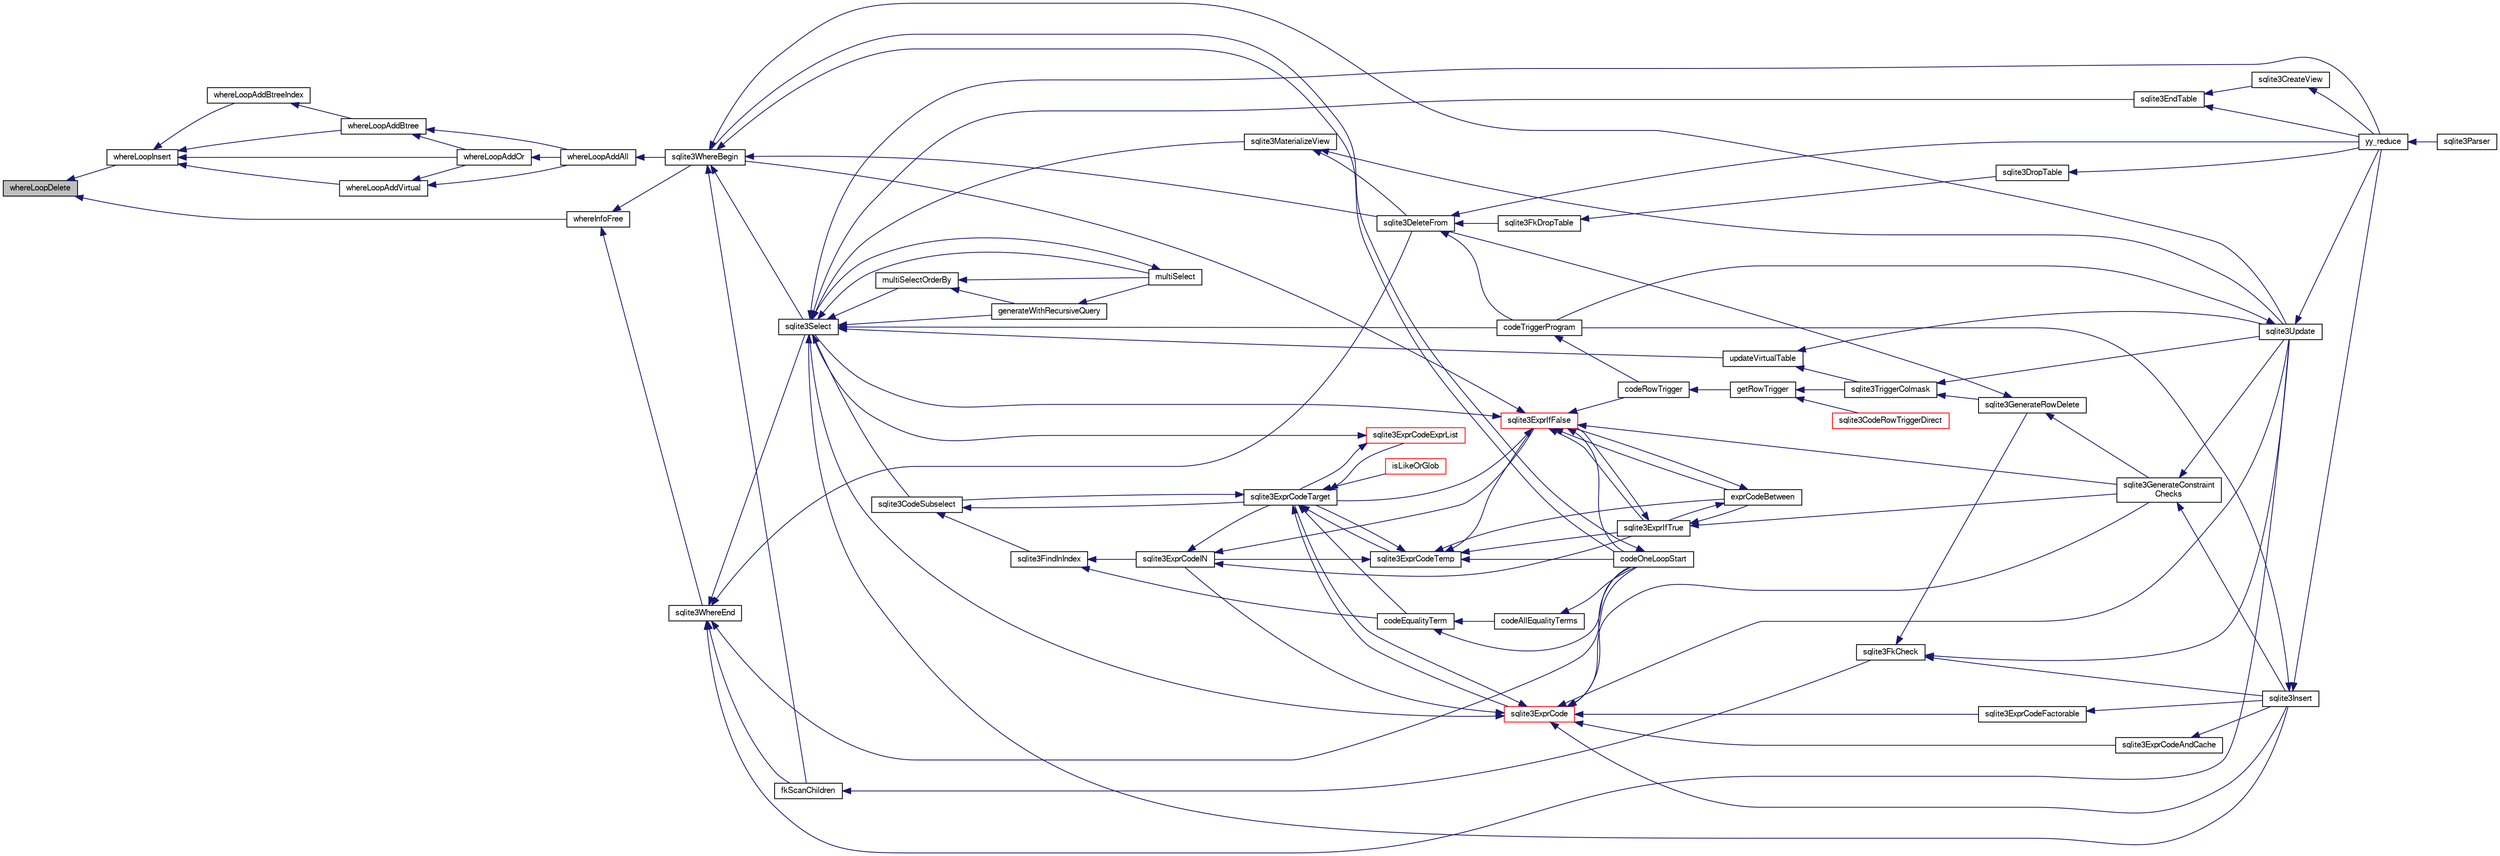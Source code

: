 digraph "whereLoopDelete"
{
  edge [fontname="FreeSans",fontsize="10",labelfontname="FreeSans",labelfontsize="10"];
  node [fontname="FreeSans",fontsize="10",shape=record];
  rankdir="LR";
  Node914541 [label="whereLoopDelete",height=0.2,width=0.4,color="black", fillcolor="grey75", style="filled", fontcolor="black"];
  Node914541 -> Node914542 [dir="back",color="midnightblue",fontsize="10",style="solid",fontname="FreeSans"];
  Node914542 [label="whereInfoFree",height=0.2,width=0.4,color="black", fillcolor="white", style="filled",URL="$sqlite3_8c.html#a4838f169cd94b3192f9a49558dca6ae0"];
  Node914542 -> Node914543 [dir="back",color="midnightblue",fontsize="10",style="solid",fontname="FreeSans"];
  Node914543 [label="sqlite3WhereBegin",height=0.2,width=0.4,color="black", fillcolor="white", style="filled",URL="$sqlite3_8c.html#acad049f5c9a96a8118cffd5e5ce89f7c"];
  Node914543 -> Node914544 [dir="back",color="midnightblue",fontsize="10",style="solid",fontname="FreeSans"];
  Node914544 [label="sqlite3DeleteFrom",height=0.2,width=0.4,color="black", fillcolor="white", style="filled",URL="$sqlite3_8c.html#ab9b4b45349188b49eabb23f94608a091"];
  Node914544 -> Node914545 [dir="back",color="midnightblue",fontsize="10",style="solid",fontname="FreeSans"];
  Node914545 [label="sqlite3FkDropTable",height=0.2,width=0.4,color="black", fillcolor="white", style="filled",URL="$sqlite3_8c.html#a1218c6fc74e89152ceaa4760e82f5ef9"];
  Node914545 -> Node914546 [dir="back",color="midnightblue",fontsize="10",style="solid",fontname="FreeSans"];
  Node914546 [label="sqlite3DropTable",height=0.2,width=0.4,color="black", fillcolor="white", style="filled",URL="$sqlite3_8c.html#a5534f77364b5568783c0e50db3c9defb"];
  Node914546 -> Node914547 [dir="back",color="midnightblue",fontsize="10",style="solid",fontname="FreeSans"];
  Node914547 [label="yy_reduce",height=0.2,width=0.4,color="black", fillcolor="white", style="filled",URL="$sqlite3_8c.html#a7c419a9b25711c666a9a2449ef377f14"];
  Node914547 -> Node914548 [dir="back",color="midnightblue",fontsize="10",style="solid",fontname="FreeSans"];
  Node914548 [label="sqlite3Parser",height=0.2,width=0.4,color="black", fillcolor="white", style="filled",URL="$sqlite3_8c.html#a0327d71a5fabe0b6a343d78a2602e72a"];
  Node914544 -> Node914549 [dir="back",color="midnightblue",fontsize="10",style="solid",fontname="FreeSans"];
  Node914549 [label="codeTriggerProgram",height=0.2,width=0.4,color="black", fillcolor="white", style="filled",URL="$sqlite3_8c.html#a120801f59d9281d201d2ff4b2606836e"];
  Node914549 -> Node914550 [dir="back",color="midnightblue",fontsize="10",style="solid",fontname="FreeSans"];
  Node914550 [label="codeRowTrigger",height=0.2,width=0.4,color="black", fillcolor="white", style="filled",URL="$sqlite3_8c.html#a463cea5aaaf388b560b206570a0022fc"];
  Node914550 -> Node914551 [dir="back",color="midnightblue",fontsize="10",style="solid",fontname="FreeSans"];
  Node914551 [label="getRowTrigger",height=0.2,width=0.4,color="black", fillcolor="white", style="filled",URL="$sqlite3_8c.html#a69626ef20b540d1a2b19cf56f3f45689"];
  Node914551 -> Node914552 [dir="back",color="midnightblue",fontsize="10",style="solid",fontname="FreeSans"];
  Node914552 [label="sqlite3CodeRowTriggerDirect",height=0.2,width=0.4,color="red", fillcolor="white", style="filled",URL="$sqlite3_8c.html#ad92829f9001bcf89a0299dad5a48acd4"];
  Node914551 -> Node914559 [dir="back",color="midnightblue",fontsize="10",style="solid",fontname="FreeSans"];
  Node914559 [label="sqlite3TriggerColmask",height=0.2,width=0.4,color="black", fillcolor="white", style="filled",URL="$sqlite3_8c.html#acace8e99e37ae5e84ea03c65e820c540"];
  Node914559 -> Node914554 [dir="back",color="midnightblue",fontsize="10",style="solid",fontname="FreeSans"];
  Node914554 [label="sqlite3GenerateRowDelete",height=0.2,width=0.4,color="black", fillcolor="white", style="filled",URL="$sqlite3_8c.html#a2c76cbf3027fc18fdbb8cb4cd96b77d9"];
  Node914554 -> Node914544 [dir="back",color="midnightblue",fontsize="10",style="solid",fontname="FreeSans"];
  Node914554 -> Node914555 [dir="back",color="midnightblue",fontsize="10",style="solid",fontname="FreeSans"];
  Node914555 [label="sqlite3GenerateConstraint\lChecks",height=0.2,width=0.4,color="black", fillcolor="white", style="filled",URL="$sqlite3_8c.html#aef639c1e6a0c0a67ca6e7690ad931bd2"];
  Node914555 -> Node914556 [dir="back",color="midnightblue",fontsize="10",style="solid",fontname="FreeSans"];
  Node914556 [label="sqlite3Insert",height=0.2,width=0.4,color="black", fillcolor="white", style="filled",URL="$sqlite3_8c.html#a5b17c9c2000bae6bdff8e6be48d7dc2b"];
  Node914556 -> Node914549 [dir="back",color="midnightblue",fontsize="10",style="solid",fontname="FreeSans"];
  Node914556 -> Node914547 [dir="back",color="midnightblue",fontsize="10",style="solid",fontname="FreeSans"];
  Node914555 -> Node914557 [dir="back",color="midnightblue",fontsize="10",style="solid",fontname="FreeSans"];
  Node914557 [label="sqlite3Update",height=0.2,width=0.4,color="black", fillcolor="white", style="filled",URL="$sqlite3_8c.html#ac5aa67c46e8cc8174566fabe6809fafa"];
  Node914557 -> Node914549 [dir="back",color="midnightblue",fontsize="10",style="solid",fontname="FreeSans"];
  Node914557 -> Node914547 [dir="back",color="midnightblue",fontsize="10",style="solid",fontname="FreeSans"];
  Node914559 -> Node914557 [dir="back",color="midnightblue",fontsize="10",style="solid",fontname="FreeSans"];
  Node914544 -> Node914547 [dir="back",color="midnightblue",fontsize="10",style="solid",fontname="FreeSans"];
  Node914543 -> Node914560 [dir="back",color="midnightblue",fontsize="10",style="solid",fontname="FreeSans"];
  Node914560 [label="fkScanChildren",height=0.2,width=0.4,color="black", fillcolor="white", style="filled",URL="$sqlite3_8c.html#a67c9dcb484336b3155e7a82a037d4691"];
  Node914560 -> Node914561 [dir="back",color="midnightblue",fontsize="10",style="solid",fontname="FreeSans"];
  Node914561 [label="sqlite3FkCheck",height=0.2,width=0.4,color="black", fillcolor="white", style="filled",URL="$sqlite3_8c.html#aa38fb76c7d6f48f19772877a41703b92"];
  Node914561 -> Node914554 [dir="back",color="midnightblue",fontsize="10",style="solid",fontname="FreeSans"];
  Node914561 -> Node914556 [dir="back",color="midnightblue",fontsize="10",style="solid",fontname="FreeSans"];
  Node914561 -> Node914557 [dir="back",color="midnightblue",fontsize="10",style="solid",fontname="FreeSans"];
  Node914543 -> Node914562 [dir="back",color="midnightblue",fontsize="10",style="solid",fontname="FreeSans"];
  Node914562 [label="sqlite3Select",height=0.2,width=0.4,color="black", fillcolor="white", style="filled",URL="$sqlite3_8c.html#a2465ee8c956209ba4b272477b7c21a45"];
  Node914562 -> Node914563 [dir="back",color="midnightblue",fontsize="10",style="solid",fontname="FreeSans"];
  Node914563 [label="sqlite3CodeSubselect",height=0.2,width=0.4,color="black", fillcolor="white", style="filled",URL="$sqlite3_8c.html#aa69b46d2204a1d1b110107a1be12ee0c"];
  Node914563 -> Node914564 [dir="back",color="midnightblue",fontsize="10",style="solid",fontname="FreeSans"];
  Node914564 [label="sqlite3FindInIndex",height=0.2,width=0.4,color="black", fillcolor="white", style="filled",URL="$sqlite3_8c.html#af7d8c56ab0231f44bb5f87b3fafeffb2"];
  Node914564 -> Node914565 [dir="back",color="midnightblue",fontsize="10",style="solid",fontname="FreeSans"];
  Node914565 [label="sqlite3ExprCodeIN",height=0.2,width=0.4,color="black", fillcolor="white", style="filled",URL="$sqlite3_8c.html#ad9cf4f5b5ffb90c24a4a0900c8626193"];
  Node914565 -> Node914566 [dir="back",color="midnightblue",fontsize="10",style="solid",fontname="FreeSans"];
  Node914566 [label="sqlite3ExprCodeTarget",height=0.2,width=0.4,color="black", fillcolor="white", style="filled",URL="$sqlite3_8c.html#a4f308397a0a3ed299ed31aaa1ae2a293"];
  Node914566 -> Node914563 [dir="back",color="midnightblue",fontsize="10",style="solid",fontname="FreeSans"];
  Node914566 -> Node914567 [dir="back",color="midnightblue",fontsize="10",style="solid",fontname="FreeSans"];
  Node914567 [label="sqlite3ExprCodeTemp",height=0.2,width=0.4,color="black", fillcolor="white", style="filled",URL="$sqlite3_8c.html#a3bc5c1ccb3c5851847e2aeb4a84ae1fc"];
  Node914567 -> Node914565 [dir="back",color="midnightblue",fontsize="10",style="solid",fontname="FreeSans"];
  Node914567 -> Node914566 [dir="back",color="midnightblue",fontsize="10",style="solid",fontname="FreeSans"];
  Node914567 -> Node914568 [dir="back",color="midnightblue",fontsize="10",style="solid",fontname="FreeSans"];
  Node914568 [label="exprCodeBetween",height=0.2,width=0.4,color="black", fillcolor="white", style="filled",URL="$sqlite3_8c.html#abd053493214542bca8f406f42145d173"];
  Node914568 -> Node914569 [dir="back",color="midnightblue",fontsize="10",style="solid",fontname="FreeSans"];
  Node914569 [label="sqlite3ExprIfTrue",height=0.2,width=0.4,color="black", fillcolor="white", style="filled",URL="$sqlite3_8c.html#ad93a55237c23e1b743ab1f59df1a1444"];
  Node914569 -> Node914568 [dir="back",color="midnightblue",fontsize="10",style="solid",fontname="FreeSans"];
  Node914569 -> Node914570 [dir="back",color="midnightblue",fontsize="10",style="solid",fontname="FreeSans"];
  Node914570 [label="sqlite3ExprIfFalse",height=0.2,width=0.4,color="red", fillcolor="white", style="filled",URL="$sqlite3_8c.html#af97ecccb5d56e321e118414b08f65b71"];
  Node914570 -> Node914566 [dir="back",color="midnightblue",fontsize="10",style="solid",fontname="FreeSans"];
  Node914570 -> Node914568 [dir="back",color="midnightblue",fontsize="10",style="solid",fontname="FreeSans"];
  Node914570 -> Node914569 [dir="back",color="midnightblue",fontsize="10",style="solid",fontname="FreeSans"];
  Node914570 -> Node914555 [dir="back",color="midnightblue",fontsize="10",style="solid",fontname="FreeSans"];
  Node914570 -> Node914562 [dir="back",color="midnightblue",fontsize="10",style="solid",fontname="FreeSans"];
  Node914570 -> Node914550 [dir="back",color="midnightblue",fontsize="10",style="solid",fontname="FreeSans"];
  Node914570 -> Node914584 [dir="back",color="midnightblue",fontsize="10",style="solid",fontname="FreeSans"];
  Node914584 [label="codeOneLoopStart",height=0.2,width=0.4,color="black", fillcolor="white", style="filled",URL="$sqlite3_8c.html#aa868875120b151c169cc79139ed6e008"];
  Node914584 -> Node914543 [dir="back",color="midnightblue",fontsize="10",style="solid",fontname="FreeSans"];
  Node914570 -> Node914543 [dir="back",color="midnightblue",fontsize="10",style="solid",fontname="FreeSans"];
  Node914569 -> Node914555 [dir="back",color="midnightblue",fontsize="10",style="solid",fontname="FreeSans"];
  Node914568 -> Node914570 [dir="back",color="midnightblue",fontsize="10",style="solid",fontname="FreeSans"];
  Node914567 -> Node914569 [dir="back",color="midnightblue",fontsize="10",style="solid",fontname="FreeSans"];
  Node914567 -> Node914570 [dir="back",color="midnightblue",fontsize="10",style="solid",fontname="FreeSans"];
  Node914567 -> Node914584 [dir="back",color="midnightblue",fontsize="10",style="solid",fontname="FreeSans"];
  Node914566 -> Node914585 [dir="back",color="midnightblue",fontsize="10",style="solid",fontname="FreeSans"];
  Node914585 [label="sqlite3ExprCode",height=0.2,width=0.4,color="red", fillcolor="white", style="filled",URL="$sqlite3_8c.html#a75f270fb0b111b86924cca4ea507b417"];
  Node914585 -> Node914565 [dir="back",color="midnightblue",fontsize="10",style="solid",fontname="FreeSans"];
  Node914585 -> Node914566 [dir="back",color="midnightblue",fontsize="10",style="solid",fontname="FreeSans"];
  Node914585 -> Node914586 [dir="back",color="midnightblue",fontsize="10",style="solid",fontname="FreeSans"];
  Node914586 [label="sqlite3ExprCodeFactorable",height=0.2,width=0.4,color="black", fillcolor="white", style="filled",URL="$sqlite3_8c.html#a843f7fd58eec5a683c1fd8435fcd1e84"];
  Node914586 -> Node914556 [dir="back",color="midnightblue",fontsize="10",style="solid",fontname="FreeSans"];
  Node914585 -> Node914587 [dir="back",color="midnightblue",fontsize="10",style="solid",fontname="FreeSans"];
  Node914587 [label="sqlite3ExprCodeAndCache",height=0.2,width=0.4,color="black", fillcolor="white", style="filled",URL="$sqlite3_8c.html#ae3e46527d9b7fc9cb9236d21a5e6b1d8"];
  Node914587 -> Node914556 [dir="back",color="midnightblue",fontsize="10",style="solid",fontname="FreeSans"];
  Node914585 -> Node914556 [dir="back",color="midnightblue",fontsize="10",style="solid",fontname="FreeSans"];
  Node914585 -> Node914555 [dir="back",color="midnightblue",fontsize="10",style="solid",fontname="FreeSans"];
  Node914585 -> Node914562 [dir="back",color="midnightblue",fontsize="10",style="solid",fontname="FreeSans"];
  Node914585 -> Node914557 [dir="back",color="midnightblue",fontsize="10",style="solid",fontname="FreeSans"];
  Node914585 -> Node914584 [dir="back",color="midnightblue",fontsize="10",style="solid",fontname="FreeSans"];
  Node914566 -> Node914597 [dir="back",color="midnightblue",fontsize="10",style="solid",fontname="FreeSans"];
  Node914597 [label="sqlite3ExprCodeExprList",height=0.2,width=0.4,color="red", fillcolor="white", style="filled",URL="$sqlite3_8c.html#a05b2b3dc3de7565de24eb3a2ff4e9566"];
  Node914597 -> Node914566 [dir="back",color="midnightblue",fontsize="10",style="solid",fontname="FreeSans"];
  Node914597 -> Node914562 [dir="back",color="midnightblue",fontsize="10",style="solid",fontname="FreeSans"];
  Node914566 -> Node914600 [dir="back",color="midnightblue",fontsize="10",style="solid",fontname="FreeSans"];
  Node914600 [label="isLikeOrGlob",height=0.2,width=0.4,color="red", fillcolor="white", style="filled",URL="$sqlite3_8c.html#a6c38e495198bf8976f68d1a6ebd74a50"];
  Node914566 -> Node914609 [dir="back",color="midnightblue",fontsize="10",style="solid",fontname="FreeSans"];
  Node914609 [label="codeEqualityTerm",height=0.2,width=0.4,color="black", fillcolor="white", style="filled",URL="$sqlite3_8c.html#ad88a57073f031452c9843e97f15acc47"];
  Node914609 -> Node914610 [dir="back",color="midnightblue",fontsize="10",style="solid",fontname="FreeSans"];
  Node914610 [label="codeAllEqualityTerms",height=0.2,width=0.4,color="black", fillcolor="white", style="filled",URL="$sqlite3_8c.html#a3095598b812500a4efe41bf17cd49381"];
  Node914610 -> Node914584 [dir="back",color="midnightblue",fontsize="10",style="solid",fontname="FreeSans"];
  Node914609 -> Node914584 [dir="back",color="midnightblue",fontsize="10",style="solid",fontname="FreeSans"];
  Node914565 -> Node914569 [dir="back",color="midnightblue",fontsize="10",style="solid",fontname="FreeSans"];
  Node914565 -> Node914570 [dir="back",color="midnightblue",fontsize="10",style="solid",fontname="FreeSans"];
  Node914564 -> Node914609 [dir="back",color="midnightblue",fontsize="10",style="solid",fontname="FreeSans"];
  Node914563 -> Node914566 [dir="back",color="midnightblue",fontsize="10",style="solid",fontname="FreeSans"];
  Node914562 -> Node914576 [dir="back",color="midnightblue",fontsize="10",style="solid",fontname="FreeSans"];
  Node914576 [label="sqlite3EndTable",height=0.2,width=0.4,color="black", fillcolor="white", style="filled",URL="$sqlite3_8c.html#a7b5f2c66c0f0b6f819d970ca389768b0"];
  Node914576 -> Node914577 [dir="back",color="midnightblue",fontsize="10",style="solid",fontname="FreeSans"];
  Node914577 [label="sqlite3CreateView",height=0.2,width=0.4,color="black", fillcolor="white", style="filled",URL="$sqlite3_8c.html#a9d85cb00ff71dee5cd9a019503a6982e"];
  Node914577 -> Node914547 [dir="back",color="midnightblue",fontsize="10",style="solid",fontname="FreeSans"];
  Node914576 -> Node914547 [dir="back",color="midnightblue",fontsize="10",style="solid",fontname="FreeSans"];
  Node914562 -> Node914611 [dir="back",color="midnightblue",fontsize="10",style="solid",fontname="FreeSans"];
  Node914611 [label="sqlite3MaterializeView",height=0.2,width=0.4,color="black", fillcolor="white", style="filled",URL="$sqlite3_8c.html#a4557984b0b75f998fb0c3f231c9b1def"];
  Node914611 -> Node914544 [dir="back",color="midnightblue",fontsize="10",style="solid",fontname="FreeSans"];
  Node914611 -> Node914557 [dir="back",color="midnightblue",fontsize="10",style="solid",fontname="FreeSans"];
  Node914562 -> Node914556 [dir="back",color="midnightblue",fontsize="10",style="solid",fontname="FreeSans"];
  Node914562 -> Node914593 [dir="back",color="midnightblue",fontsize="10",style="solid",fontname="FreeSans"];
  Node914593 [label="generateWithRecursiveQuery",height=0.2,width=0.4,color="black", fillcolor="white", style="filled",URL="$sqlite3_8c.html#ade2c3663fa9c3b9676507984b9483942"];
  Node914593 -> Node914594 [dir="back",color="midnightblue",fontsize="10",style="solid",fontname="FreeSans"];
  Node914594 [label="multiSelect",height=0.2,width=0.4,color="black", fillcolor="white", style="filled",URL="$sqlite3_8c.html#a6456c61f3d9b2389738753cedfa24fa7"];
  Node914594 -> Node914562 [dir="back",color="midnightblue",fontsize="10",style="solid",fontname="FreeSans"];
  Node914562 -> Node914594 [dir="back",color="midnightblue",fontsize="10",style="solid",fontname="FreeSans"];
  Node914562 -> Node914595 [dir="back",color="midnightblue",fontsize="10",style="solid",fontname="FreeSans"];
  Node914595 [label="multiSelectOrderBy",height=0.2,width=0.4,color="black", fillcolor="white", style="filled",URL="$sqlite3_8c.html#afcdb8488c6f4dfdadaf9f04bca35b808"];
  Node914595 -> Node914593 [dir="back",color="midnightblue",fontsize="10",style="solid",fontname="FreeSans"];
  Node914595 -> Node914594 [dir="back",color="midnightblue",fontsize="10",style="solid",fontname="FreeSans"];
  Node914562 -> Node914549 [dir="back",color="midnightblue",fontsize="10",style="solid",fontname="FreeSans"];
  Node914562 -> Node914612 [dir="back",color="midnightblue",fontsize="10",style="solid",fontname="FreeSans"];
  Node914612 [label="updateVirtualTable",height=0.2,width=0.4,color="black", fillcolor="white", style="filled",URL="$sqlite3_8c.html#a740220531db9293c39a2cdd7da3f74e1"];
  Node914612 -> Node914559 [dir="back",color="midnightblue",fontsize="10",style="solid",fontname="FreeSans"];
  Node914612 -> Node914557 [dir="back",color="midnightblue",fontsize="10",style="solid",fontname="FreeSans"];
  Node914562 -> Node914547 [dir="back",color="midnightblue",fontsize="10",style="solid",fontname="FreeSans"];
  Node914543 -> Node914557 [dir="back",color="midnightblue",fontsize="10",style="solid",fontname="FreeSans"];
  Node914543 -> Node914584 [dir="back",color="midnightblue",fontsize="10",style="solid",fontname="FreeSans"];
  Node914542 -> Node914613 [dir="back",color="midnightblue",fontsize="10",style="solid",fontname="FreeSans"];
  Node914613 [label="sqlite3WhereEnd",height=0.2,width=0.4,color="black", fillcolor="white", style="filled",URL="$sqlite3_8c.html#af95a57bac2421101d85440934cc5043e"];
  Node914613 -> Node914544 [dir="back",color="midnightblue",fontsize="10",style="solid",fontname="FreeSans"];
  Node914613 -> Node914560 [dir="back",color="midnightblue",fontsize="10",style="solid",fontname="FreeSans"];
  Node914613 -> Node914562 [dir="back",color="midnightblue",fontsize="10",style="solid",fontname="FreeSans"];
  Node914613 -> Node914557 [dir="back",color="midnightblue",fontsize="10",style="solid",fontname="FreeSans"];
  Node914613 -> Node914584 [dir="back",color="midnightblue",fontsize="10",style="solid",fontname="FreeSans"];
  Node914541 -> Node914614 [dir="back",color="midnightblue",fontsize="10",style="solid",fontname="FreeSans"];
  Node914614 [label="whereLoopInsert",height=0.2,width=0.4,color="black", fillcolor="white", style="filled",URL="$sqlite3_8c.html#ada13bf44312e72e96852fb296905cd51"];
  Node914614 -> Node914615 [dir="back",color="midnightblue",fontsize="10",style="solid",fontname="FreeSans"];
  Node914615 [label="whereLoopAddBtreeIndex",height=0.2,width=0.4,color="black", fillcolor="white", style="filled",URL="$sqlite3_8c.html#abde05643b060182010b7eb8098125a05"];
  Node914615 -> Node914616 [dir="back",color="midnightblue",fontsize="10",style="solid",fontname="FreeSans"];
  Node914616 [label="whereLoopAddBtree",height=0.2,width=0.4,color="black", fillcolor="white", style="filled",URL="$sqlite3_8c.html#aefe415538d2f9e200227977d2edaab3b"];
  Node914616 -> Node914617 [dir="back",color="midnightblue",fontsize="10",style="solid",fontname="FreeSans"];
  Node914617 [label="whereLoopAddOr",height=0.2,width=0.4,color="black", fillcolor="white", style="filled",URL="$sqlite3_8c.html#a97235f1da77b1e3f85d7132c9229234c"];
  Node914617 -> Node914618 [dir="back",color="midnightblue",fontsize="10",style="solid",fontname="FreeSans"];
  Node914618 [label="whereLoopAddAll",height=0.2,width=0.4,color="black", fillcolor="white", style="filled",URL="$sqlite3_8c.html#a861eb511463c5b852550018fee710f53"];
  Node914618 -> Node914543 [dir="back",color="midnightblue",fontsize="10",style="solid",fontname="FreeSans"];
  Node914616 -> Node914618 [dir="back",color="midnightblue",fontsize="10",style="solid",fontname="FreeSans"];
  Node914614 -> Node914616 [dir="back",color="midnightblue",fontsize="10",style="solid",fontname="FreeSans"];
  Node914614 -> Node914619 [dir="back",color="midnightblue",fontsize="10",style="solid",fontname="FreeSans"];
  Node914619 [label="whereLoopAddVirtual",height=0.2,width=0.4,color="black", fillcolor="white", style="filled",URL="$sqlite3_8c.html#a33925379c63da49cea2e66c7780a4873"];
  Node914619 -> Node914617 [dir="back",color="midnightblue",fontsize="10",style="solid",fontname="FreeSans"];
  Node914619 -> Node914618 [dir="back",color="midnightblue",fontsize="10",style="solid",fontname="FreeSans"];
  Node914614 -> Node914617 [dir="back",color="midnightblue",fontsize="10",style="solid",fontname="FreeSans"];
}
